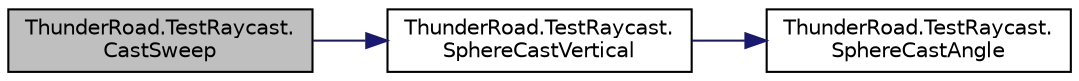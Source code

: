 digraph "ThunderRoad.TestRaycast.CastSweep"
{
 // LATEX_PDF_SIZE
  edge [fontname="Helvetica",fontsize="10",labelfontname="Helvetica",labelfontsize="10"];
  node [fontname="Helvetica",fontsize="10",shape=record];
  rankdir="LR";
  Node1 [label="ThunderRoad.TestRaycast.\lCastSweep",height=0.2,width=0.4,color="black", fillcolor="grey75", style="filled", fontcolor="black",tooltip="Casts the sweep."];
  Node1 -> Node2 [color="midnightblue",fontsize="10",style="solid",fontname="Helvetica"];
  Node2 [label="ThunderRoad.TestRaycast.\lSphereCastVertical",height=0.2,width=0.4,color="black", fillcolor="white", style="filled",URL="$class_thunder_road_1_1_test_raycast.html#a74a14930a1869738e36705559de6d10a",tooltip="Spheres the cast vertical."];
  Node2 -> Node3 [color="midnightblue",fontsize="10",style="solid",fontname="Helvetica"];
  Node3 [label="ThunderRoad.TestRaycast.\lSphereCastAngle",height=0.2,width=0.4,color="black", fillcolor="white", style="filled",URL="$class_thunder_road_1_1_test_raycast.html#adae2472ae0aad26d0130c58f06314889",tooltip="Spheres the cast angle."];
}
